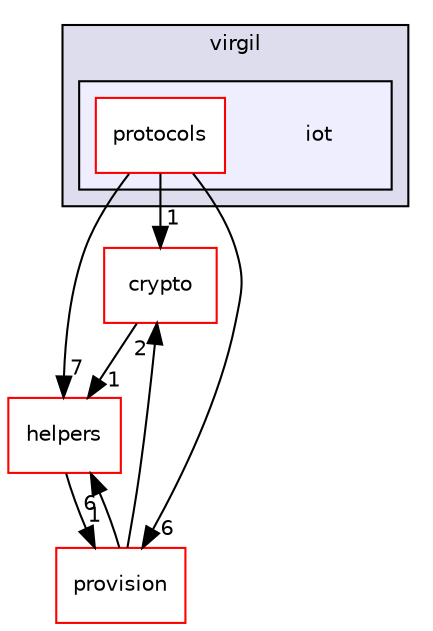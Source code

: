 digraph "iot" {
  compound=true
  node [ fontsize="10", fontname="Helvetica"];
  edge [ labelfontsize="10", labelfontname="Helvetica"];
  subgraph clusterdir_e3479dea0afb63e4a471c1a04c32f8b3 {
    graph [ bgcolor="#ddddee", pencolor="black", label="virgil" fontname="Helvetica", fontsize="10", URL="dir_e3479dea0afb63e4a471c1a04c32f8b3.html"]
  subgraph clusterdir_76c6552cc82eda007a698da937581b9e {
    graph [ bgcolor="#eeeeff", pencolor="black", label="" URL="dir_76c6552cc82eda007a698da937581b9e.html"];
    dir_76c6552cc82eda007a698da937581b9e [shape=plaintext label="iot"];
    dir_a545be9a4669b66880684555ddb858f1 [shape=box label="protocols" color="red" fillcolor="white" style="filled" URL="dir_a545be9a4669b66880684555ddb858f1.html"];
  }
  }
  dir_fdd8a560e62e0c17cb1c1d2c36eb6160 [shape=box label="crypto" fillcolor="white" style="filled" color="red" URL="dir_fdd8a560e62e0c17cb1c1d2c36eb6160.html"];
  dir_861f50189fda057e6c57d1c1130602b3 [shape=box label="helpers" fillcolor="white" style="filled" color="red" URL="dir_861f50189fda057e6c57d1c1130602b3.html"];
  dir_82c980a174055921978dd849981d489c [shape=box label="provision" fillcolor="white" style="filled" color="red" URL="dir_82c980a174055921978dd849981d489c.html"];
  dir_a545be9a4669b66880684555ddb858f1->dir_fdd8a560e62e0c17cb1c1d2c36eb6160 [headlabel="1", labeldistance=1.5 headhref="dir_000048_000014.html"];
  dir_a545be9a4669b66880684555ddb858f1->dir_861f50189fda057e6c57d1c1130602b3 [headlabel="7", labeldistance=1.5 headhref="dir_000048_000052.html"];
  dir_a545be9a4669b66880684555ddb858f1->dir_82c980a174055921978dd849981d489c [headlabel="6", labeldistance=1.5 headhref="dir_000048_000068.html"];
  dir_861f50189fda057e6c57d1c1130602b3->dir_82c980a174055921978dd849981d489c [headlabel="1", labeldistance=1.5 headhref="dir_000052_000068.html"];
  dir_fdd8a560e62e0c17cb1c1d2c36eb6160->dir_861f50189fda057e6c57d1c1130602b3 [headlabel="1", labeldistance=1.5 headhref="dir_000014_000052.html"];
  dir_82c980a174055921978dd849981d489c->dir_fdd8a560e62e0c17cb1c1d2c36eb6160 [headlabel="2", labeldistance=1.5 headhref="dir_000068_000014.html"];
  dir_82c980a174055921978dd849981d489c->dir_861f50189fda057e6c57d1c1130602b3 [headlabel="6", labeldistance=1.5 headhref="dir_000068_000052.html"];
}
